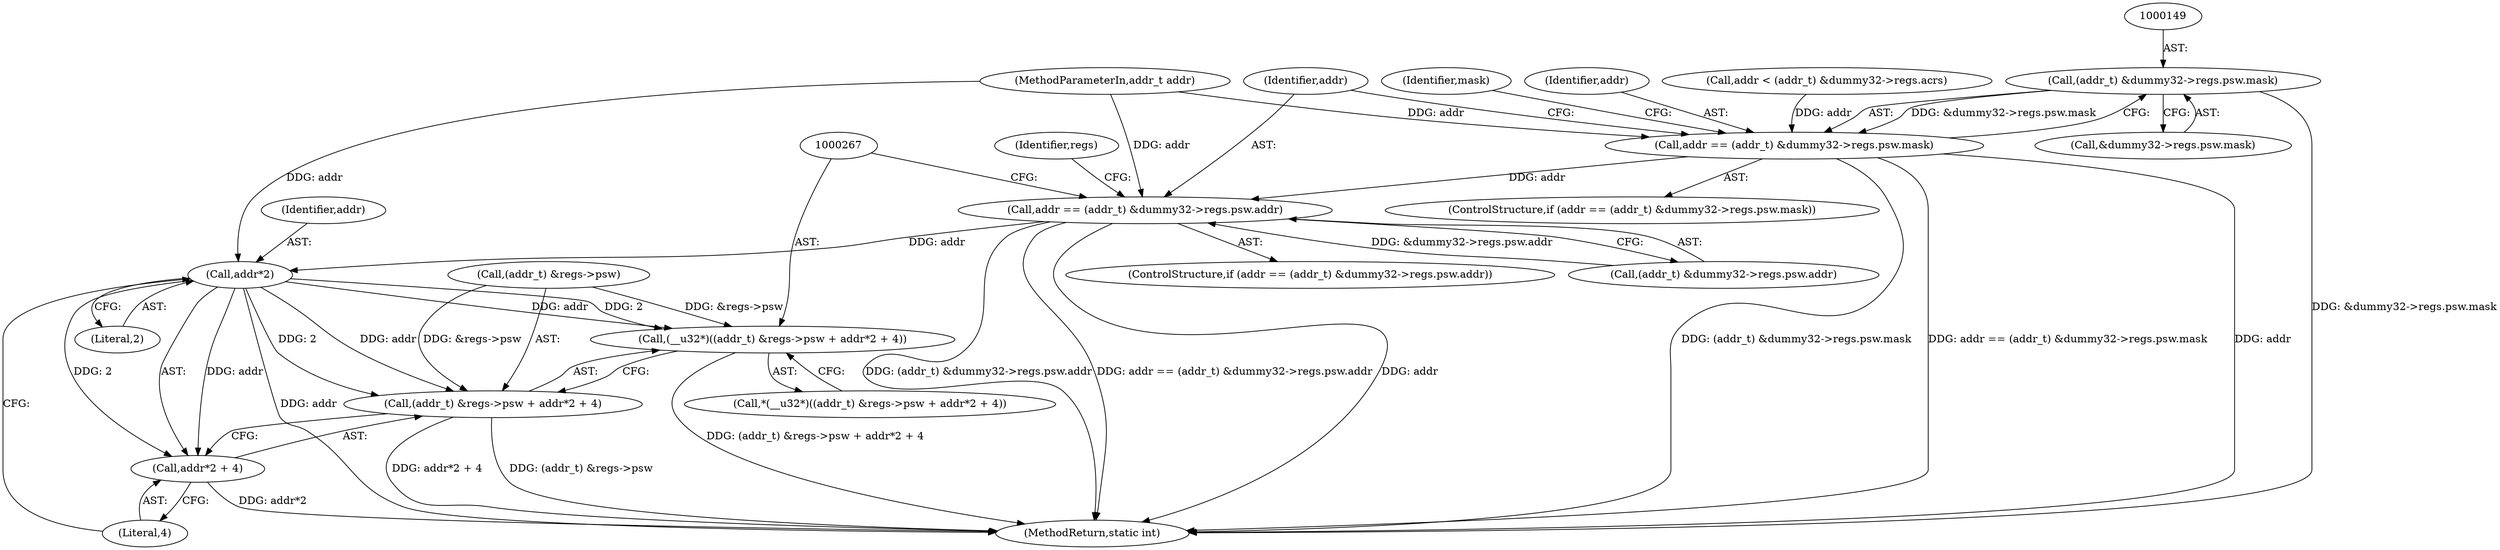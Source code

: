 digraph "0_linux_dab6cf55f81a6e16b8147aed9a843e1691dcd318_0@pointer" {
"1000148" [label="(Call,(addr_t) &dummy32->regs.psw.mask)"];
"1000146" [label="(Call,addr == (addr_t) &dummy32->regs.psw.mask)"];
"1000219" [label="(Call,addr == (addr_t) &dummy32->regs.psw.addr)"];
"1000276" [label="(Call,addr*2)"];
"1000266" [label="(Call,(__u32*)((addr_t) &regs->psw + addr*2 + 4))"];
"1000268" [label="(Call,(addr_t) &regs->psw + addr*2 + 4)"];
"1000275" [label="(Call,addr*2 + 4)"];
"1000268" [label="(Call,(addr_t) &regs->psw + addr*2 + 4)"];
"1000220" [label="(Identifier,addr)"];
"1000269" [label="(Call,(addr_t) &regs->psw)"];
"1000148" [label="(Call,(addr_t) &dummy32->regs.psw.mask)"];
"1000275" [label="(Call,addr*2 + 4)"];
"1000278" [label="(Literal,2)"];
"1000218" [label="(ControlStructure,if (addr == (addr_t) &dummy32->regs.psw.addr))"];
"1000277" [label="(Identifier,addr)"];
"1000145" [label="(ControlStructure,if (addr == (addr_t) &dummy32->regs.psw.mask))"];
"1000265" [label="(Call,*(__u32*)((addr_t) &regs->psw + addr*2 + 4))"];
"1000235" [label="(Identifier,regs)"];
"1000219" [label="(Call,addr == (addr_t) &dummy32->regs.psw.addr)"];
"1000161" [label="(Identifier,mask)"];
"1000276" [label="(Call,addr*2)"];
"1000150" [label="(Call,&dummy32->regs.psw.mask)"];
"1000221" [label="(Call,(addr_t) &dummy32->regs.psw.addr)"];
"1000455" [label="(MethodReturn,static int)"];
"1000146" [label="(Call,addr == (addr_t) &dummy32->regs.psw.mask)"];
"1000114" [label="(MethodParameterIn,addr_t addr)"];
"1000266" [label="(Call,(__u32*)((addr_t) &regs->psw + addr*2 + 4))"];
"1000147" [label="(Identifier,addr)"];
"1000129" [label="(Call,addr < (addr_t) &dummy32->regs.acrs)"];
"1000279" [label="(Literal,4)"];
"1000148" -> "1000146"  [label="AST: "];
"1000148" -> "1000150"  [label="CFG: "];
"1000149" -> "1000148"  [label="AST: "];
"1000150" -> "1000148"  [label="AST: "];
"1000146" -> "1000148"  [label="CFG: "];
"1000148" -> "1000455"  [label="DDG: &dummy32->regs.psw.mask"];
"1000148" -> "1000146"  [label="DDG: &dummy32->regs.psw.mask"];
"1000146" -> "1000145"  [label="AST: "];
"1000147" -> "1000146"  [label="AST: "];
"1000161" -> "1000146"  [label="CFG: "];
"1000220" -> "1000146"  [label="CFG: "];
"1000146" -> "1000455"  [label="DDG: (addr_t) &dummy32->regs.psw.mask"];
"1000146" -> "1000455"  [label="DDG: addr == (addr_t) &dummy32->regs.psw.mask"];
"1000146" -> "1000455"  [label="DDG: addr"];
"1000129" -> "1000146"  [label="DDG: addr"];
"1000114" -> "1000146"  [label="DDG: addr"];
"1000146" -> "1000219"  [label="DDG: addr"];
"1000219" -> "1000218"  [label="AST: "];
"1000219" -> "1000221"  [label="CFG: "];
"1000220" -> "1000219"  [label="AST: "];
"1000221" -> "1000219"  [label="AST: "];
"1000235" -> "1000219"  [label="CFG: "];
"1000267" -> "1000219"  [label="CFG: "];
"1000219" -> "1000455"  [label="DDG: (addr_t) &dummy32->regs.psw.addr"];
"1000219" -> "1000455"  [label="DDG: addr == (addr_t) &dummy32->regs.psw.addr"];
"1000219" -> "1000455"  [label="DDG: addr"];
"1000114" -> "1000219"  [label="DDG: addr"];
"1000221" -> "1000219"  [label="DDG: &dummy32->regs.psw.addr"];
"1000219" -> "1000276"  [label="DDG: addr"];
"1000276" -> "1000275"  [label="AST: "];
"1000276" -> "1000278"  [label="CFG: "];
"1000277" -> "1000276"  [label="AST: "];
"1000278" -> "1000276"  [label="AST: "];
"1000279" -> "1000276"  [label="CFG: "];
"1000276" -> "1000455"  [label="DDG: addr"];
"1000276" -> "1000266"  [label="DDG: addr"];
"1000276" -> "1000266"  [label="DDG: 2"];
"1000276" -> "1000268"  [label="DDG: addr"];
"1000276" -> "1000268"  [label="DDG: 2"];
"1000276" -> "1000275"  [label="DDG: addr"];
"1000276" -> "1000275"  [label="DDG: 2"];
"1000114" -> "1000276"  [label="DDG: addr"];
"1000266" -> "1000265"  [label="AST: "];
"1000266" -> "1000268"  [label="CFG: "];
"1000267" -> "1000266"  [label="AST: "];
"1000268" -> "1000266"  [label="AST: "];
"1000265" -> "1000266"  [label="CFG: "];
"1000266" -> "1000455"  [label="DDG: (addr_t) &regs->psw + addr*2 + 4"];
"1000269" -> "1000266"  [label="DDG: &regs->psw"];
"1000268" -> "1000275"  [label="CFG: "];
"1000269" -> "1000268"  [label="AST: "];
"1000275" -> "1000268"  [label="AST: "];
"1000268" -> "1000455"  [label="DDG: addr*2 + 4"];
"1000268" -> "1000455"  [label="DDG: (addr_t) &regs->psw"];
"1000269" -> "1000268"  [label="DDG: &regs->psw"];
"1000275" -> "1000279"  [label="CFG: "];
"1000279" -> "1000275"  [label="AST: "];
"1000275" -> "1000455"  [label="DDG: addr*2"];
}
